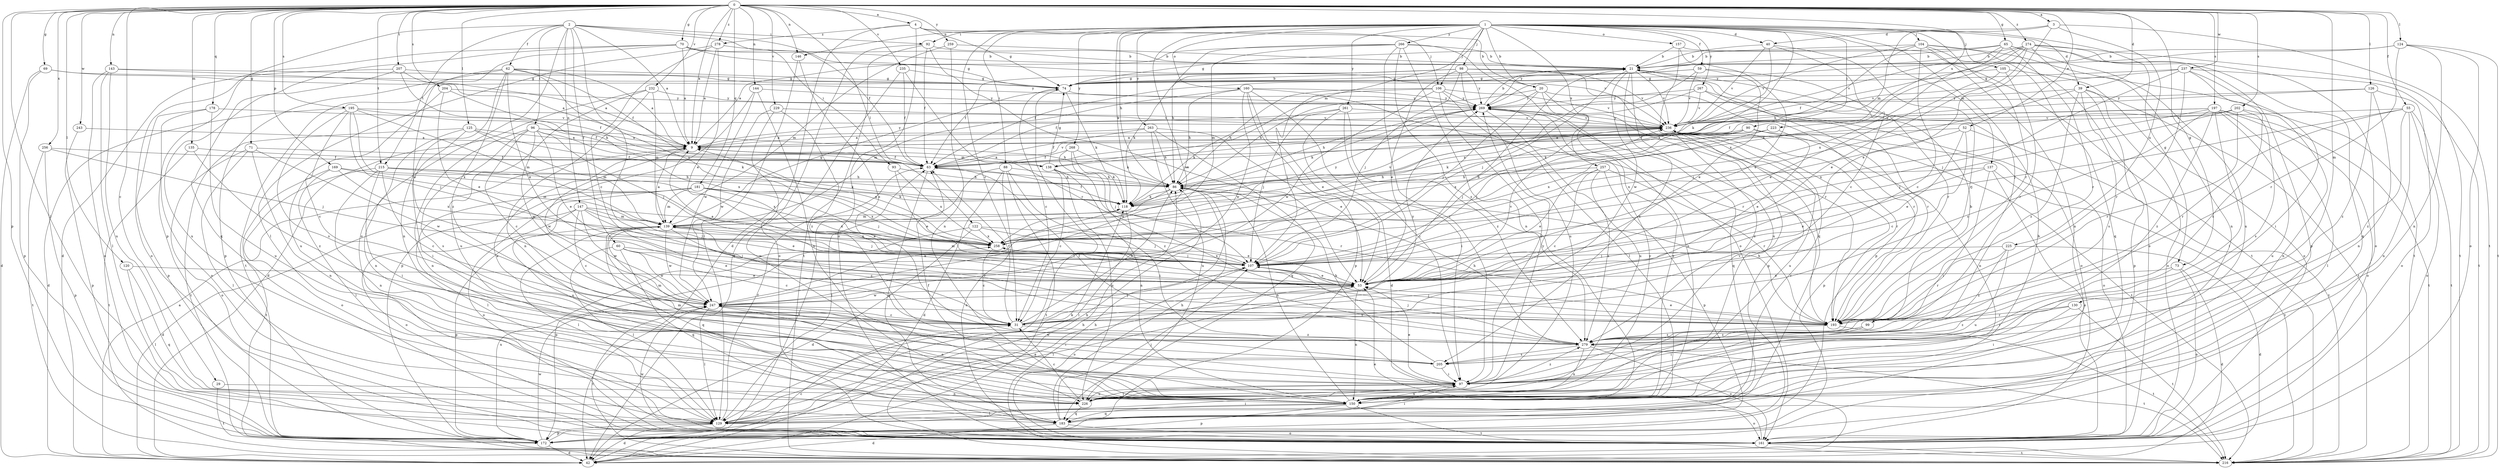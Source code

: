 strict digraph  {
0;
1;
2;
3;
4;
9;
20;
21;
29;
31;
39;
40;
42;
52;
53;
55;
59;
60;
62;
63;
65;
69;
70;
71;
73;
74;
86;
88;
90;
92;
93;
96;
97;
98;
99;
104;
105;
106;
107;
118;
120;
122;
124;
125;
126;
129;
130;
135;
137;
138;
139;
143;
144;
146;
147;
150;
157;
160;
161;
169;
172;
178;
181;
183;
193;
195;
197;
202;
204;
205;
207;
215;
216;
223;
225;
226;
229;
232;
235;
236;
237;
243;
247;
256;
257;
258;
259;
261;
263;
266;
267;
268;
269;
274;
278;
279;
0 -> 3  [label=a];
0 -> 4  [label=a];
0 -> 9  [label=a];
0 -> 29  [label=c];
0 -> 39  [label=d];
0 -> 52  [label=e];
0 -> 55  [label=f];
0 -> 65  [label=g];
0 -> 69  [label=g];
0 -> 70  [label=g];
0 -> 71  [label=g];
0 -> 73  [label=g];
0 -> 120  [label=l];
0 -> 122  [label=l];
0 -> 124  [label=l];
0 -> 125  [label=l];
0 -> 126  [label=l];
0 -> 129  [label=l];
0 -> 130  [label=m];
0 -> 135  [label=m];
0 -> 143  [label=n];
0 -> 144  [label=n];
0 -> 146  [label=n];
0 -> 169  [label=p];
0 -> 172  [label=p];
0 -> 178  [label=q];
0 -> 181  [label=q];
0 -> 195  [label=s];
0 -> 197  [label=s];
0 -> 202  [label=s];
0 -> 204  [label=s];
0 -> 207  [label=t];
0 -> 215  [label=t];
0 -> 223  [label=u];
0 -> 229  [label=v];
0 -> 232  [label=v];
0 -> 235  [label=v];
0 -> 237  [label=w];
0 -> 243  [label=w];
0 -> 256  [label=x];
0 -> 259  [label=y];
0 -> 274  [label=z];
0 -> 278  [label=z];
1 -> 20  [label=b];
1 -> 31  [label=c];
1 -> 39  [label=d];
1 -> 40  [label=d];
1 -> 59  [label=f];
1 -> 73  [label=g];
1 -> 86  [label=h];
1 -> 88  [label=i];
1 -> 90  [label=i];
1 -> 92  [label=i];
1 -> 98  [label=j];
1 -> 99  [label=j];
1 -> 104  [label=j];
1 -> 105  [label=j];
1 -> 106  [label=j];
1 -> 118  [label=k];
1 -> 137  [label=m];
1 -> 138  [label=m];
1 -> 146  [label=n];
1 -> 157  [label=o];
1 -> 160  [label=o];
1 -> 193  [label=r];
1 -> 247  [label=w];
1 -> 257  [label=x];
1 -> 258  [label=x];
1 -> 261  [label=y];
1 -> 263  [label=y];
1 -> 266  [label=y];
1 -> 267  [label=y];
1 -> 268  [label=y];
2 -> 9  [label=a];
2 -> 60  [label=f];
2 -> 62  [label=f];
2 -> 63  [label=f];
2 -> 92  [label=i];
2 -> 93  [label=i];
2 -> 96  [label=i];
2 -> 147  [label=n];
2 -> 161  [label=o];
2 -> 172  [label=p];
2 -> 193  [label=r];
2 -> 215  [label=t];
3 -> 40  [label=d];
3 -> 53  [label=e];
3 -> 138  [label=m];
3 -> 216  [label=t];
3 -> 225  [label=u];
4 -> 20  [label=b];
4 -> 42  [label=d];
4 -> 74  [label=g];
4 -> 106  [label=j];
4 -> 161  [label=o];
4 -> 278  [label=z];
9 -> 63  [label=f];
9 -> 138  [label=m];
9 -> 247  [label=w];
9 -> 269  [label=y];
20 -> 86  [label=h];
20 -> 107  [label=j];
20 -> 150  [label=n];
20 -> 172  [label=p];
20 -> 193  [label=r];
20 -> 269  [label=y];
21 -> 74  [label=g];
21 -> 107  [label=j];
21 -> 172  [label=p];
21 -> 205  [label=s];
21 -> 226  [label=u];
21 -> 236  [label=v];
21 -> 247  [label=w];
29 -> 150  [label=n];
29 -> 216  [label=t];
31 -> 63  [label=f];
31 -> 86  [label=h];
31 -> 107  [label=j];
31 -> 269  [label=y];
31 -> 279  [label=z];
39 -> 107  [label=j];
39 -> 161  [label=o];
39 -> 172  [label=p];
39 -> 205  [label=s];
39 -> 216  [label=t];
39 -> 269  [label=y];
39 -> 279  [label=z];
40 -> 21  [label=b];
40 -> 31  [label=c];
40 -> 118  [label=k];
40 -> 193  [label=r];
40 -> 236  [label=v];
42 -> 9  [label=a];
42 -> 31  [label=c];
42 -> 63  [label=f];
42 -> 86  [label=h];
52 -> 9  [label=a];
52 -> 31  [label=c];
52 -> 53  [label=e];
52 -> 216  [label=t];
52 -> 258  [label=x];
53 -> 9  [label=a];
53 -> 21  [label=b];
53 -> 129  [label=l];
53 -> 150  [label=n];
53 -> 236  [label=v];
53 -> 247  [label=w];
55 -> 107  [label=j];
55 -> 150  [label=n];
55 -> 161  [label=o];
55 -> 193  [label=r];
55 -> 216  [label=t];
55 -> 236  [label=v];
55 -> 279  [label=z];
59 -> 53  [label=e];
59 -> 63  [label=f];
59 -> 74  [label=g];
59 -> 193  [label=r];
59 -> 236  [label=v];
59 -> 258  [label=x];
60 -> 31  [label=c];
60 -> 53  [label=e];
60 -> 107  [label=j];
60 -> 129  [label=l];
60 -> 183  [label=q];
60 -> 247  [label=w];
62 -> 9  [label=a];
62 -> 53  [label=e];
62 -> 63  [label=f];
62 -> 74  [label=g];
62 -> 150  [label=n];
62 -> 172  [label=p];
62 -> 216  [label=t];
62 -> 258  [label=x];
62 -> 279  [label=z];
63 -> 86  [label=h];
63 -> 183  [label=q];
63 -> 236  [label=v];
65 -> 21  [label=b];
65 -> 74  [label=g];
65 -> 183  [label=q];
65 -> 193  [label=r];
65 -> 226  [label=u];
65 -> 258  [label=x];
65 -> 269  [label=y];
69 -> 42  [label=d];
69 -> 74  [label=g];
69 -> 172  [label=p];
69 -> 269  [label=y];
70 -> 9  [label=a];
70 -> 21  [label=b];
70 -> 42  [label=d];
70 -> 74  [label=g];
70 -> 183  [label=q];
70 -> 236  [label=v];
70 -> 247  [label=w];
71 -> 63  [label=f];
71 -> 129  [label=l];
71 -> 150  [label=n];
71 -> 161  [label=o];
71 -> 247  [label=w];
73 -> 42  [label=d];
73 -> 53  [label=e];
73 -> 97  [label=i];
73 -> 161  [label=o];
74 -> 21  [label=b];
74 -> 31  [label=c];
74 -> 118  [label=k];
74 -> 129  [label=l];
74 -> 269  [label=y];
86 -> 118  [label=k];
86 -> 258  [label=x];
88 -> 42  [label=d];
88 -> 86  [label=h];
88 -> 97  [label=i];
88 -> 129  [label=l];
88 -> 161  [label=o];
88 -> 216  [label=t];
90 -> 9  [label=a];
90 -> 107  [label=j];
90 -> 118  [label=k];
90 -> 150  [label=n];
90 -> 161  [label=o];
90 -> 258  [label=x];
92 -> 21  [label=b];
92 -> 42  [label=d];
92 -> 53  [label=e];
92 -> 63  [label=f];
92 -> 216  [label=t];
93 -> 53  [label=e];
93 -> 86  [label=h];
93 -> 258  [label=x];
96 -> 9  [label=a];
96 -> 31  [label=c];
96 -> 53  [label=e];
96 -> 86  [label=h];
96 -> 107  [label=j];
96 -> 150  [label=n];
96 -> 205  [label=s];
96 -> 247  [label=w];
96 -> 258  [label=x];
97 -> 53  [label=e];
97 -> 139  [label=m];
97 -> 150  [label=n];
97 -> 226  [label=u];
97 -> 236  [label=v];
97 -> 269  [label=y];
97 -> 279  [label=z];
98 -> 53  [label=e];
98 -> 63  [label=f];
98 -> 74  [label=g];
98 -> 107  [label=j];
98 -> 118  [label=k];
98 -> 193  [label=r];
98 -> 226  [label=u];
98 -> 236  [label=v];
98 -> 269  [label=y];
99 -> 97  [label=i];
99 -> 279  [label=z];
104 -> 21  [label=b];
104 -> 31  [label=c];
104 -> 86  [label=h];
104 -> 150  [label=n];
104 -> 161  [label=o];
104 -> 183  [label=q];
104 -> 216  [label=t];
104 -> 236  [label=v];
105 -> 53  [label=e];
105 -> 74  [label=g];
105 -> 161  [label=o];
105 -> 193  [label=r];
106 -> 86  [label=h];
106 -> 97  [label=i];
106 -> 107  [label=j];
106 -> 129  [label=l];
106 -> 236  [label=v];
106 -> 247  [label=w];
106 -> 269  [label=y];
107 -> 53  [label=e];
107 -> 139  [label=m];
107 -> 161  [label=o];
107 -> 258  [label=x];
118 -> 63  [label=f];
118 -> 129  [label=l];
118 -> 139  [label=m];
118 -> 236  [label=v];
120 -> 53  [label=e];
120 -> 129  [label=l];
120 -> 183  [label=q];
122 -> 42  [label=d];
122 -> 53  [label=e];
122 -> 107  [label=j];
122 -> 172  [label=p];
122 -> 258  [label=x];
124 -> 21  [label=b];
124 -> 150  [label=n];
124 -> 161  [label=o];
124 -> 193  [label=r];
124 -> 216  [label=t];
124 -> 269  [label=y];
125 -> 9  [label=a];
125 -> 97  [label=i];
125 -> 118  [label=k];
125 -> 139  [label=m];
125 -> 150  [label=n];
125 -> 216  [label=t];
126 -> 63  [label=f];
126 -> 150  [label=n];
126 -> 161  [label=o];
126 -> 269  [label=y];
126 -> 279  [label=z];
129 -> 42  [label=d];
129 -> 53  [label=e];
129 -> 63  [label=f];
129 -> 97  [label=i];
129 -> 118  [label=k];
129 -> 172  [label=p];
129 -> 236  [label=v];
130 -> 97  [label=i];
130 -> 193  [label=r];
130 -> 216  [label=t];
130 -> 279  [label=z];
135 -> 63  [label=f];
135 -> 216  [label=t];
135 -> 279  [label=z];
137 -> 53  [label=e];
137 -> 86  [label=h];
137 -> 97  [label=i];
137 -> 161  [label=o];
137 -> 216  [label=t];
138 -> 9  [label=a];
138 -> 31  [label=c];
138 -> 74  [label=g];
138 -> 150  [label=n];
138 -> 193  [label=r];
138 -> 226  [label=u];
139 -> 9  [label=a];
139 -> 31  [label=c];
139 -> 74  [label=g];
139 -> 107  [label=j];
139 -> 129  [label=l];
139 -> 172  [label=p];
139 -> 183  [label=q];
139 -> 193  [label=r];
139 -> 247  [label=w];
139 -> 258  [label=x];
139 -> 269  [label=y];
143 -> 9  [label=a];
143 -> 74  [label=g];
143 -> 129  [label=l];
143 -> 161  [label=o];
143 -> 226  [label=u];
144 -> 150  [label=n];
144 -> 172  [label=p];
144 -> 247  [label=w];
144 -> 269  [label=y];
146 -> 129  [label=l];
146 -> 279  [label=z];
147 -> 31  [label=c];
147 -> 42  [label=d];
147 -> 53  [label=e];
147 -> 107  [label=j];
147 -> 139  [label=m];
147 -> 161  [label=o];
147 -> 247  [label=w];
147 -> 258  [label=x];
150 -> 21  [label=b];
150 -> 63  [label=f];
150 -> 86  [label=h];
150 -> 129  [label=l];
150 -> 161  [label=o];
150 -> 172  [label=p];
150 -> 183  [label=q];
150 -> 216  [label=t];
150 -> 269  [label=y];
157 -> 21  [label=b];
157 -> 53  [label=e];
157 -> 183  [label=q];
157 -> 216  [label=t];
160 -> 53  [label=e];
160 -> 86  [label=h];
160 -> 97  [label=i];
160 -> 139  [label=m];
160 -> 172  [label=p];
160 -> 193  [label=r];
160 -> 247  [label=w];
160 -> 269  [label=y];
161 -> 53  [label=e];
161 -> 216  [label=t];
161 -> 247  [label=w];
169 -> 86  [label=h];
169 -> 129  [label=l];
169 -> 139  [label=m];
169 -> 216  [label=t];
169 -> 258  [label=x];
172 -> 42  [label=d];
172 -> 86  [label=h];
172 -> 247  [label=w];
172 -> 258  [label=x];
178 -> 161  [label=o];
178 -> 172  [label=p];
178 -> 226  [label=u];
178 -> 236  [label=v];
181 -> 53  [label=e];
181 -> 107  [label=j];
181 -> 118  [label=k];
181 -> 129  [label=l];
181 -> 139  [label=m];
181 -> 161  [label=o];
181 -> 226  [label=u];
181 -> 258  [label=x];
183 -> 42  [label=d];
183 -> 86  [label=h];
183 -> 97  [label=i];
183 -> 107  [label=j];
183 -> 161  [label=o];
193 -> 53  [label=e];
193 -> 86  [label=h];
193 -> 107  [label=j];
193 -> 216  [label=t];
193 -> 279  [label=z];
195 -> 31  [label=c];
195 -> 42  [label=d];
195 -> 63  [label=f];
195 -> 107  [label=j];
195 -> 139  [label=m];
195 -> 205  [label=s];
195 -> 236  [label=v];
195 -> 258  [label=x];
197 -> 31  [label=c];
197 -> 63  [label=f];
197 -> 97  [label=i];
197 -> 129  [label=l];
197 -> 161  [label=o];
197 -> 216  [label=t];
197 -> 226  [label=u];
197 -> 236  [label=v];
197 -> 258  [label=x];
197 -> 279  [label=z];
202 -> 107  [label=j];
202 -> 118  [label=k];
202 -> 150  [label=n];
202 -> 193  [label=r];
202 -> 205  [label=s];
202 -> 236  [label=v];
204 -> 53  [label=e];
204 -> 63  [label=f];
204 -> 226  [label=u];
204 -> 269  [label=y];
205 -> 9  [label=a];
205 -> 86  [label=h];
205 -> 97  [label=i];
205 -> 247  [label=w];
207 -> 9  [label=a];
207 -> 74  [label=g];
207 -> 118  [label=k];
207 -> 161  [label=o];
207 -> 226  [label=u];
215 -> 31  [label=c];
215 -> 86  [label=h];
215 -> 97  [label=i];
215 -> 118  [label=k];
215 -> 150  [label=n];
215 -> 161  [label=o];
215 -> 258  [label=x];
216 -> 86  [label=h];
223 -> 9  [label=a];
223 -> 53  [label=e];
223 -> 258  [label=x];
225 -> 42  [label=d];
225 -> 107  [label=j];
225 -> 193  [label=r];
225 -> 226  [label=u];
225 -> 279  [label=z];
226 -> 31  [label=c];
226 -> 97  [label=i];
226 -> 183  [label=q];
226 -> 269  [label=y];
229 -> 226  [label=u];
229 -> 236  [label=v];
229 -> 247  [label=w];
229 -> 279  [label=z];
232 -> 42  [label=d];
232 -> 139  [label=m];
232 -> 150  [label=n];
232 -> 226  [label=u];
232 -> 269  [label=y];
235 -> 63  [label=f];
235 -> 74  [label=g];
235 -> 161  [label=o];
235 -> 193  [label=r];
236 -> 9  [label=a];
236 -> 107  [label=j];
236 -> 172  [label=p];
236 -> 193  [label=r];
236 -> 216  [label=t];
236 -> 226  [label=u];
236 -> 269  [label=y];
236 -> 279  [label=z];
237 -> 74  [label=g];
237 -> 97  [label=i];
237 -> 107  [label=j];
237 -> 193  [label=r];
237 -> 205  [label=s];
237 -> 216  [label=t];
237 -> 236  [label=v];
243 -> 9  [label=a];
243 -> 172  [label=p];
247 -> 31  [label=c];
247 -> 97  [label=i];
247 -> 118  [label=k];
247 -> 129  [label=l];
247 -> 150  [label=n];
247 -> 193  [label=r];
247 -> 216  [label=t];
256 -> 63  [label=f];
256 -> 107  [label=j];
256 -> 172  [label=p];
256 -> 216  [label=t];
257 -> 31  [label=c];
257 -> 53  [label=e];
257 -> 86  [label=h];
257 -> 172  [label=p];
257 -> 193  [label=r];
257 -> 279  [label=z];
258 -> 9  [label=a];
258 -> 31  [label=c];
258 -> 107  [label=j];
259 -> 21  [label=b];
259 -> 139  [label=m];
259 -> 150  [label=n];
261 -> 42  [label=d];
261 -> 97  [label=i];
261 -> 107  [label=j];
261 -> 118  [label=k];
261 -> 236  [label=v];
261 -> 279  [label=z];
263 -> 9  [label=a];
263 -> 53  [label=e];
263 -> 63  [label=f];
263 -> 86  [label=h];
263 -> 183  [label=q];
263 -> 226  [label=u];
266 -> 9  [label=a];
266 -> 21  [label=b];
266 -> 86  [label=h];
266 -> 97  [label=i];
266 -> 139  [label=m];
266 -> 150  [label=n];
266 -> 161  [label=o];
266 -> 279  [label=z];
267 -> 63  [label=f];
267 -> 161  [label=o];
267 -> 193  [label=r];
267 -> 236  [label=v];
267 -> 269  [label=y];
268 -> 63  [label=f];
268 -> 86  [label=h];
268 -> 107  [label=j];
268 -> 118  [label=k];
268 -> 279  [label=z];
269 -> 21  [label=b];
269 -> 86  [label=h];
269 -> 118  [label=k];
269 -> 183  [label=q];
269 -> 226  [label=u];
269 -> 236  [label=v];
274 -> 21  [label=b];
274 -> 53  [label=e];
274 -> 63  [label=f];
274 -> 150  [label=n];
274 -> 161  [label=o];
274 -> 172  [label=p];
274 -> 216  [label=t];
274 -> 236  [label=v];
274 -> 258  [label=x];
278 -> 9  [label=a];
278 -> 21  [label=b];
278 -> 31  [label=c];
278 -> 53  [label=e];
278 -> 129  [label=l];
279 -> 21  [label=b];
279 -> 63  [label=f];
279 -> 86  [label=h];
279 -> 107  [label=j];
279 -> 139  [label=m];
279 -> 150  [label=n];
279 -> 161  [label=o];
279 -> 205  [label=s];
279 -> 216  [label=t];
}
